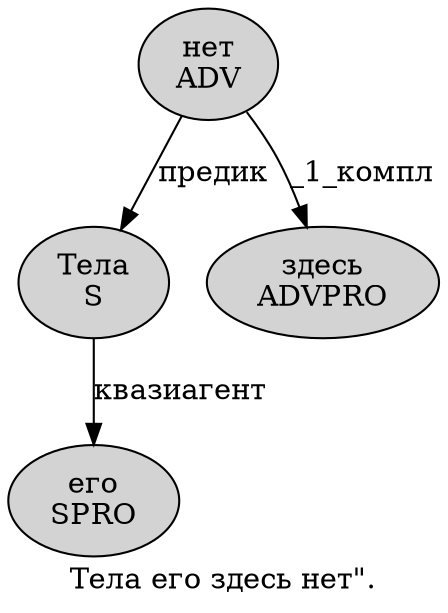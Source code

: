digraph SENTENCE_1363 {
	graph [label="Тела его здесь нет\"."]
	node [style=filled]
		0 [label="Тела
S" color="" fillcolor=lightgray penwidth=1 shape=ellipse]
		1 [label="его
SPRO" color="" fillcolor=lightgray penwidth=1 shape=ellipse]
		2 [label="здесь
ADVPRO" color="" fillcolor=lightgray penwidth=1 shape=ellipse]
		3 [label="нет
ADV" color="" fillcolor=lightgray penwidth=1 shape=ellipse]
			3 -> 0 [label="предик"]
			3 -> 2 [label="_1_компл"]
			0 -> 1 [label="квазиагент"]
}